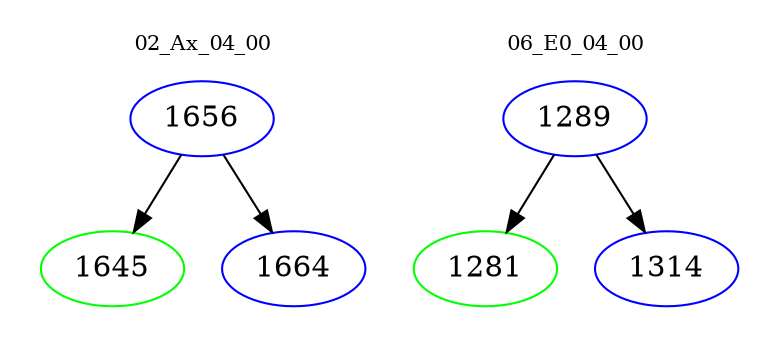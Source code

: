 digraph{
subgraph cluster_0 {
color = white
label = "02_Ax_04_00";
fontsize=10;
T0_1656 [label="1656", color="blue"]
T0_1656 -> T0_1645 [color="black"]
T0_1645 [label="1645", color="green"]
T0_1656 -> T0_1664 [color="black"]
T0_1664 [label="1664", color="blue"]
}
subgraph cluster_1 {
color = white
label = "06_E0_04_00";
fontsize=10;
T1_1289 [label="1289", color="blue"]
T1_1289 -> T1_1281 [color="black"]
T1_1281 [label="1281", color="green"]
T1_1289 -> T1_1314 [color="black"]
T1_1314 [label="1314", color="blue"]
}
}
